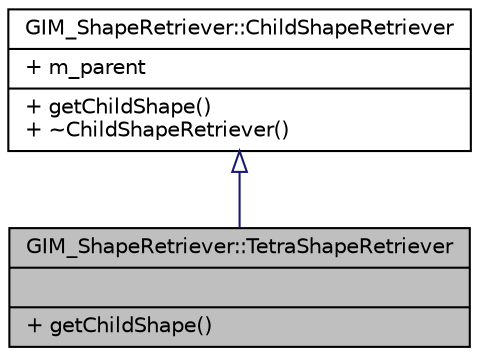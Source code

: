 digraph G
{
  edge [fontname="Helvetica",fontsize="10",labelfontname="Helvetica",labelfontsize="10"];
  node [fontname="Helvetica",fontsize="10",shape=record];
  Node1 [label="{GIM_ShapeRetriever::TetraShapeRetriever\n||+ getChildShape()\l}",height=0.2,width=0.4,color="black", fillcolor="grey75", style="filled" fontcolor="black"];
  Node2 -> Node1 [dir=back,color="midnightblue",fontsize="10",style="solid",arrowtail="empty",fontname="Helvetica"];
  Node2 [label="{GIM_ShapeRetriever::ChildShapeRetriever\n|+ m_parent\l|+ getChildShape()\l+ ~ChildShapeRetriever()\l}",height=0.2,width=0.4,color="black", fillcolor="white", style="filled",URL="$d2/db9/classGIM__ShapeRetriever_1_1ChildShapeRetriever.html"];
}
